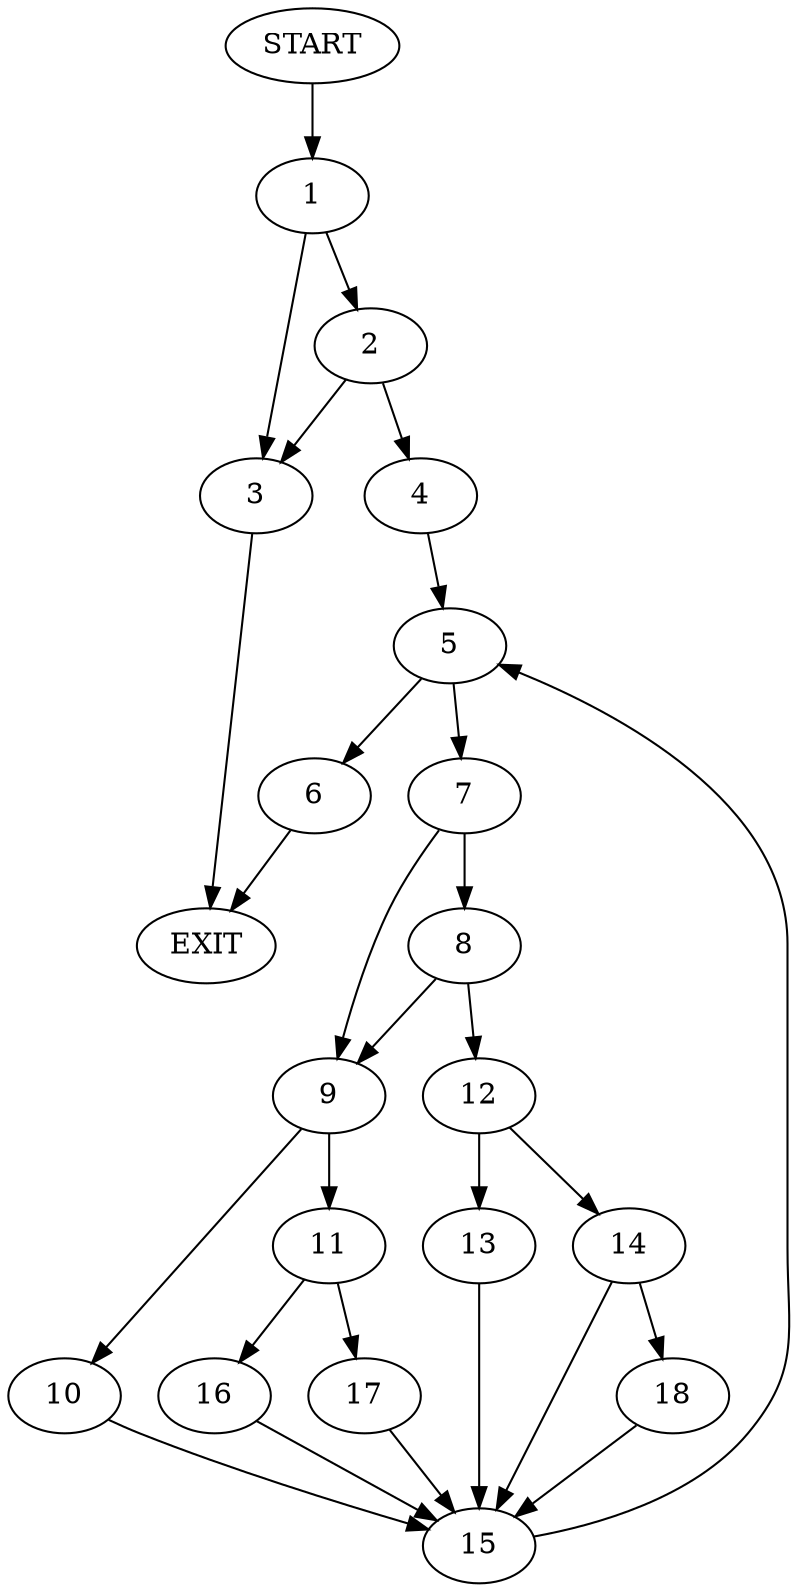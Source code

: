 digraph {
0 [label="START"]
19 [label="EXIT"]
0 -> 1
1 -> 2
1 -> 3
2 -> 4
2 -> 3
3 -> 19
4 -> 5
5 -> 6
5 -> 7
7 -> 8
7 -> 9
6 -> 19
9 -> 10
9 -> 11
8 -> 9
8 -> 12
12 -> 13
12 -> 14
10 -> 15
11 -> 16
11 -> 17
16 -> 15
17 -> 15
15 -> 5
14 -> 18
14 -> 15
13 -> 15
18 -> 15
}
